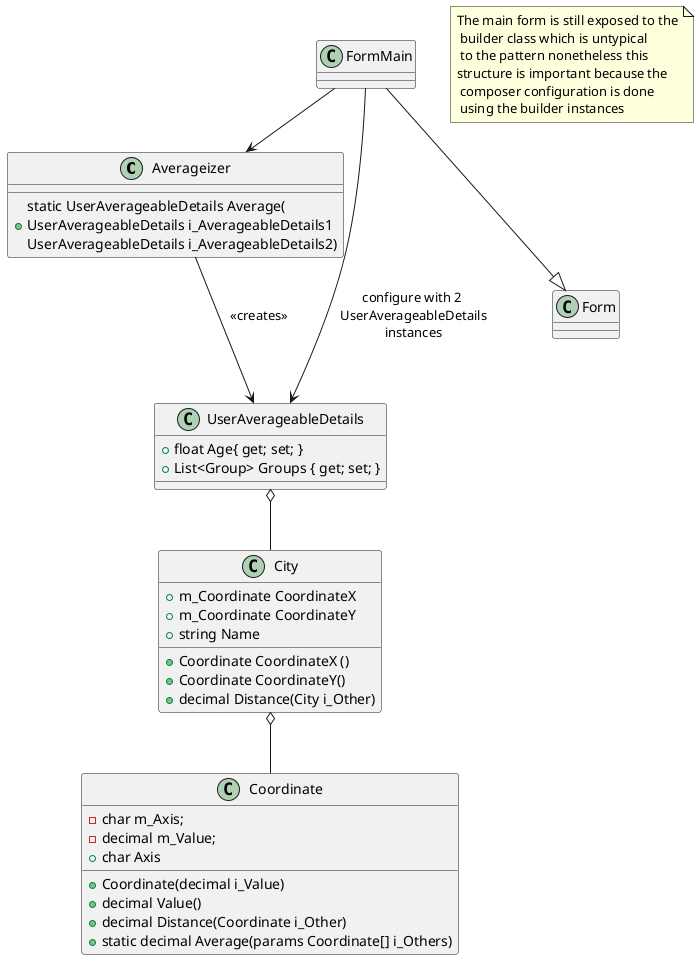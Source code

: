 @startuml
class Averageizer
    {
        + static UserAverageableDetails Average(\nUserAverageableDetails i_AverageableDetails1\nUserAverageableDetails i_AverageableDetails2)
}

class UserAverageableDetails
{
        + float Age{ get; set; }
        + List<Group> Groups { get; set; }
}


class City
{
        + Coordinate CoordinateX ()
        + Coordinate CoordinateY()
        + m_Coordinate CoordinateX 
        + m_Coordinate CoordinateY
        + string Name
        + decimal Distance(City i_Other)
}


class Coordinate
{
        + Coordinate(decimal i_Value)
        - char m_Axis;
        - decimal m_Value;
        + decimal Value()
        + char Axis
        + decimal Distance(Coordinate i_Other)
        + static decimal Average(params Coordinate[] i_Others)
}

class FormMain{
}

note "The main form is still exposed to the\n builder class which is untypical\n to the pattern nonetheless this \nstructure is important because the \n composer configuration is done\n using the builder instances" as n1


class Form{}
City o-- Coordinate
FormMain --|> Form
FormMain ---> UserAverageableDetails : configure with 2\n UserAverageableDetails\n instances
FormMain -> Averageizer

UserAverageableDetails o-- City
Averageizer -> UserAverageableDetails : <<creates>>





@enduml